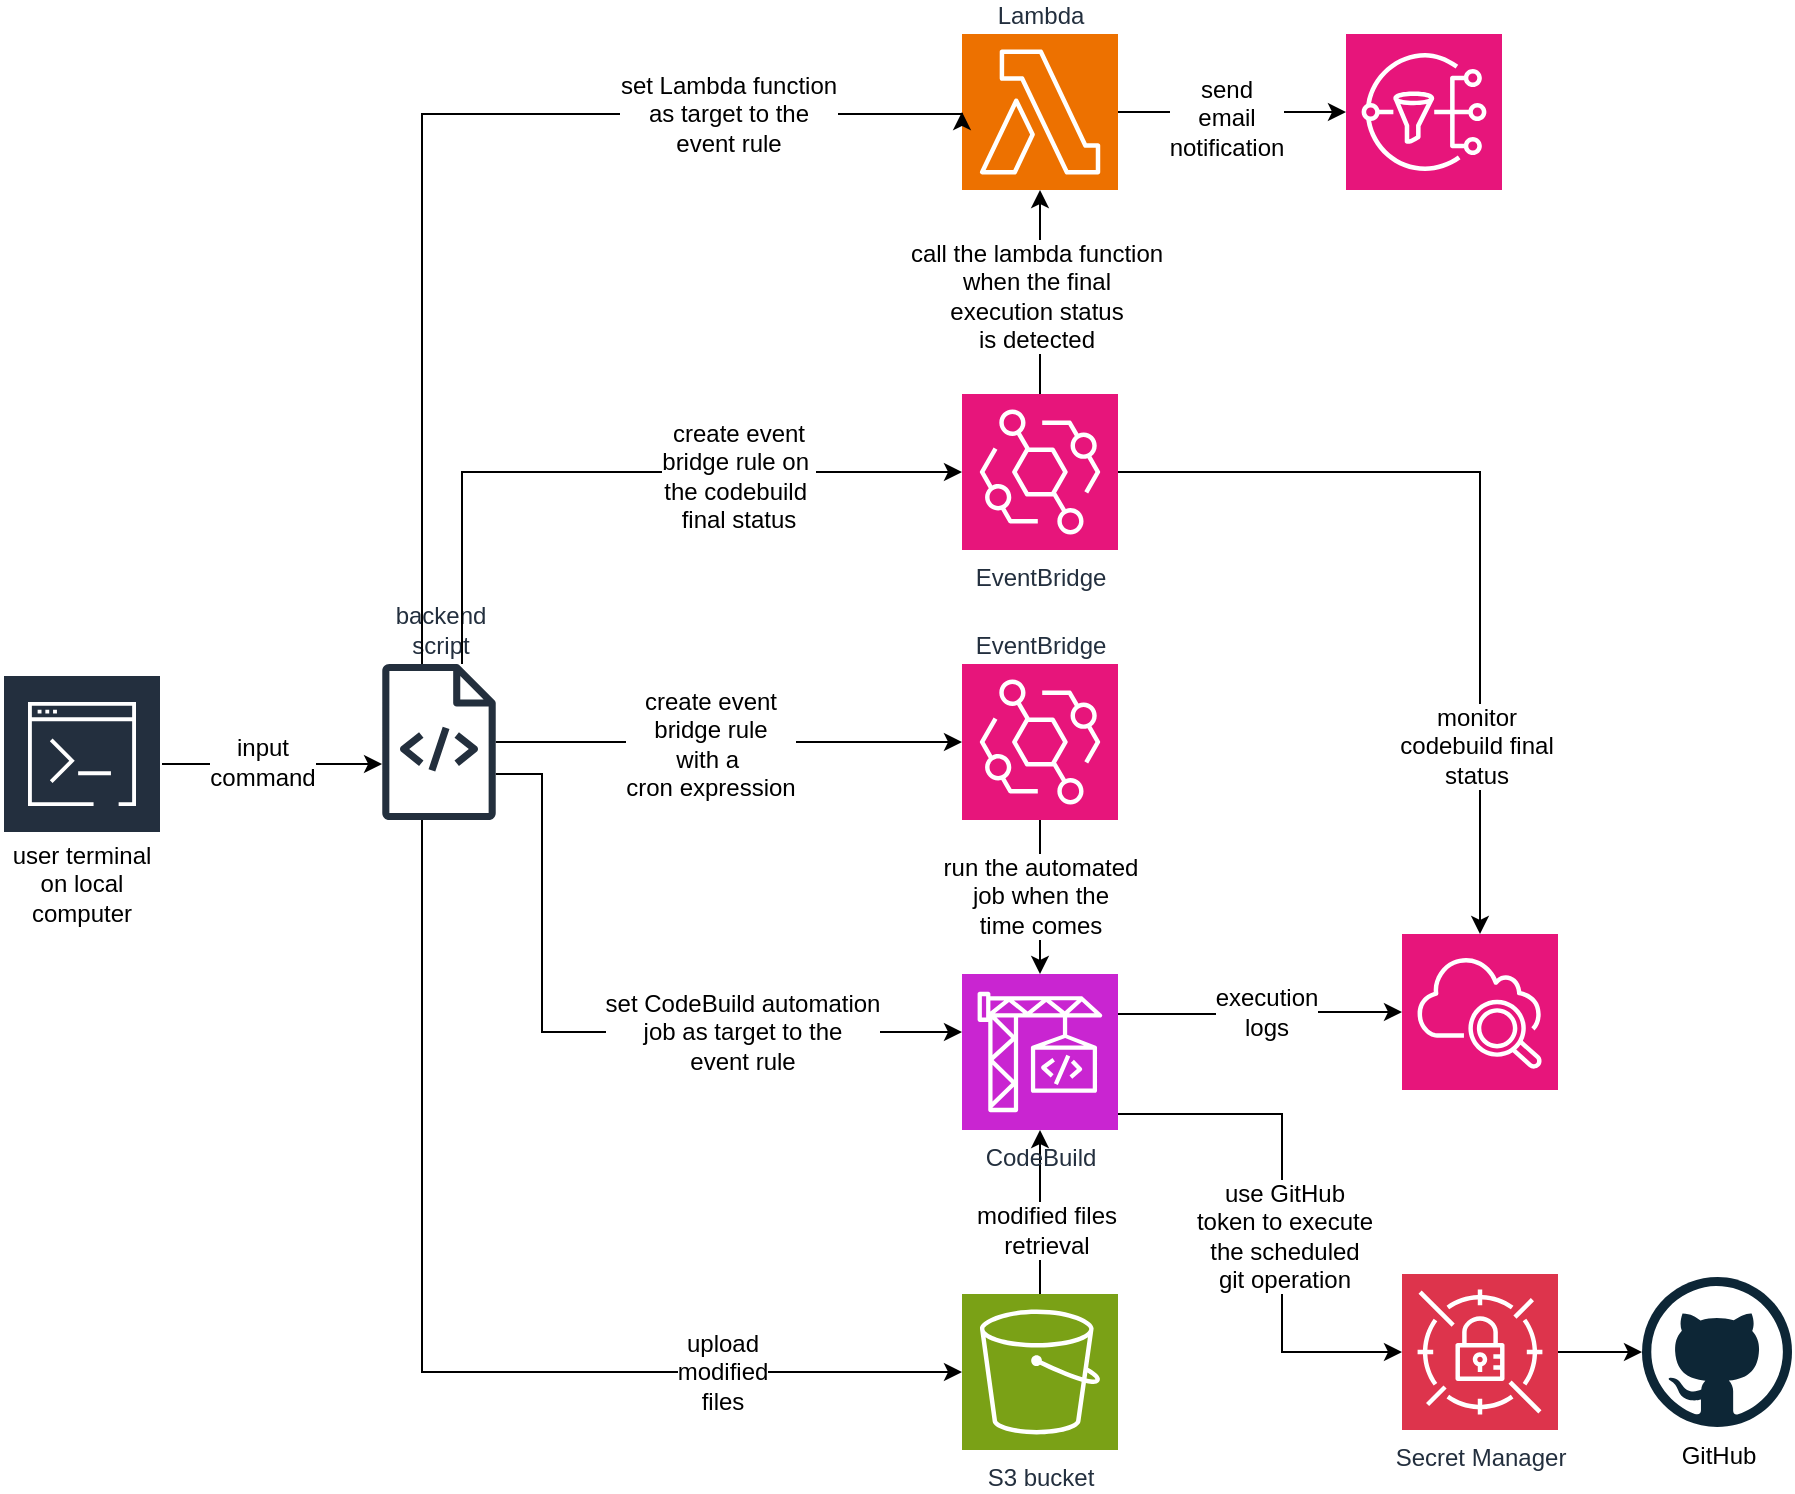 <mxfile version="27.2.0">
  <diagram id="Ht1M8jgEwFfnCIfOTk4-" name="Page-1">
    <mxGraphModel dx="1426" dy="825" grid="1" gridSize="10" guides="1" tooltips="1" connect="1" arrows="1" fold="1" page="1" pageScale="1" pageWidth="1169" pageHeight="827" math="0" shadow="0">
      <root>
        <mxCell id="0" />
        <mxCell id="1" parent="0" />
        <mxCell id="K1tKMwlopPZvNBn4vKgt-2" value="" style="edgeStyle=orthogonalEdgeStyle;rounded=0;orthogonalLoop=1;jettySize=auto;html=1;entryX=-0.002;entryY=0.641;entryDx=0;entryDy=0;entryPerimeter=0;exitX=1;exitY=0.346;exitDx=0;exitDy=0;exitPerimeter=0;" parent="1" source="8bb45uCExNAjwx_7qy6r-6" target="8bb45uCExNAjwx_7qy6r-1" edge="1">
          <mxGeometry relative="1" as="geometry">
            <mxPoint x="190" y="425" as="sourcePoint" />
            <mxPoint x="270" y="416.5" as="targetPoint" />
          </mxGeometry>
        </mxCell>
        <mxCell id="K1tKMwlopPZvNBn4vKgt-19" value="&lt;font style=&quot;font-size: 12px;&quot;&gt;input&lt;/font&gt;&lt;div&gt;&lt;font style=&quot;font-size: 12px;&quot;&gt;command&lt;/font&gt;&lt;/div&gt;" style="edgeLabel;html=1;align=center;verticalAlign=middle;resizable=0;points=[];" parent="K1tKMwlopPZvNBn4vKgt-2" vertex="1" connectable="0">
          <mxGeometry x="-0.102" y="1" relative="1" as="geometry">
            <mxPoint as="offset" />
          </mxGeometry>
        </mxCell>
        <mxCell id="K1tKMwlopPZvNBn4vKgt-26" value="" style="edgeStyle=orthogonalEdgeStyle;rounded=0;orthogonalLoop=1;jettySize=auto;html=1;exitX=1;exitY=0.5;exitDx=0;exitDy=0;exitPerimeter=0;" parent="1" source="8bb45uCExNAjwx_7qy6r-31" target="K1tKMwlopPZvNBn4vKgt-25" edge="1">
          <mxGeometry relative="1" as="geometry">
            <mxPoint x="659.999" y="99" as="sourcePoint" />
          </mxGeometry>
        </mxCell>
        <mxCell id="K1tKMwlopPZvNBn4vKgt-27" value="send&lt;div&gt;email&lt;/div&gt;&lt;div&gt;&lt;span style=&quot;background-color: light-dark(#ffffff, var(--ge-dark-color, #121212)); color: light-dark(rgb(0, 0, 0), rgb(255, 255, 255));&quot;&gt;notification&lt;/span&gt;&lt;/div&gt;" style="edgeLabel;html=1;align=center;verticalAlign=middle;resizable=0;points=[];fontSize=12;" parent="K1tKMwlopPZvNBn4vKgt-26" vertex="1" connectable="0">
          <mxGeometry x="-0.058" y="-3" relative="1" as="geometry">
            <mxPoint as="offset" />
          </mxGeometry>
        </mxCell>
        <mxCell id="K1tKMwlopPZvNBn4vKgt-10" value="EventBridge" style="sketch=0;points=[[0,0,0],[0.25,0,0],[0.5,0,0],[0.75,0,0],[1,0,0],[0,1,0],[0.25,1,0],[0.5,1,0],[0.75,1,0],[1,1,0],[0,0.25,0],[0,0.5,0],[0,0.75,0],[1,0.25,0],[1,0.5,0],[1,0.75,0]];outlineConnect=0;fontColor=#232F3E;fillColor=#E7157B;strokeColor=#ffffff;dashed=0;verticalLabelPosition=top;verticalAlign=bottom;align=center;html=1;fontSize=12;fontStyle=0;aspect=fixed;shape=mxgraph.aws4.resourceIcon;resIcon=mxgraph.aws4.eventbridge;labelPosition=center;" parent="1" vertex="1">
          <mxGeometry x="560" y="375" width="78" height="78" as="geometry" />
        </mxCell>
        <mxCell id="K1tKMwlopPZvNBn4vKgt-25" value="" style="sketch=0;points=[[0,0,0],[0.25,0,0],[0.5,0,0],[0.75,0,0],[1,0,0],[0,1,0],[0.25,1,0],[0.5,1,0],[0.75,1,0],[1,1,0],[0,0.25,0],[0,0.5,0],[0,0.75,0],[1,0.25,0],[1,0.5,0],[1,0.75,0]];outlineConnect=0;fontColor=#232F3E;fillColor=#E7157B;strokeColor=#ffffff;dashed=0;verticalLabelPosition=bottom;verticalAlign=top;align=center;html=1;fontSize=12;fontStyle=0;aspect=fixed;shape=mxgraph.aws4.resourceIcon;resIcon=mxgraph.aws4.sns;" parent="1" vertex="1">
          <mxGeometry x="752" y="60" width="78" height="78" as="geometry" />
        </mxCell>
        <mxCell id="8bb45uCExNAjwx_7qy6r-15" style="edgeStyle=orthogonalEdgeStyle;rounded=0;orthogonalLoop=1;jettySize=auto;html=1;" edge="1" parent="1" source="8bb45uCExNAjwx_7qy6r-1" target="8bb45uCExNAjwx_7qy6r-13">
          <mxGeometry relative="1" as="geometry">
            <Array as="points">
              <mxPoint x="350" y="430" />
              <mxPoint x="350" y="559" />
            </Array>
          </mxGeometry>
        </mxCell>
        <mxCell id="8bb45uCExNAjwx_7qy6r-16" value="&lt;font style=&quot;font-size: 12px;&quot;&gt;set CodeBuild automation&lt;/font&gt;&lt;div&gt;&lt;font style=&quot;font-size: 12px;&quot;&gt;job as target to the&lt;/font&gt;&lt;/div&gt;&lt;div&gt;&lt;font style=&quot;font-size: 12px;&quot;&gt;event rule&lt;/font&gt;&lt;/div&gt;" style="edgeLabel;html=1;align=center;verticalAlign=middle;resizable=0;points=[];" vertex="1" connectable="0" parent="8bb45uCExNAjwx_7qy6r-15">
          <mxGeometry x="0.307" y="3" relative="1" as="geometry">
            <mxPoint x="15" y="3" as="offset" />
          </mxGeometry>
        </mxCell>
        <mxCell id="8bb45uCExNAjwx_7qy6r-19" value="" style="edgeStyle=orthogonalEdgeStyle;rounded=0;orthogonalLoop=1;jettySize=auto;html=1;entryX=0;entryY=0.5;entryDx=0;entryDy=0;entryPerimeter=0;" edge="1" parent="1" source="8bb45uCExNAjwx_7qy6r-1" target="K1tKMwlopPZvNBn4vKgt-10">
          <mxGeometry relative="1" as="geometry">
            <mxPoint x="410" y="414" as="targetPoint" />
          </mxGeometry>
        </mxCell>
        <mxCell id="8bb45uCExNAjwx_7qy6r-20" value="&lt;font style=&quot;font-size: 12px;&quot;&gt;create event&lt;/font&gt;&lt;div&gt;&lt;font style=&quot;font-size: 12px;&quot;&gt;bridge rule&lt;br&gt;with a&amp;nbsp;&lt;/font&gt;&lt;/div&gt;&lt;div&gt;&lt;font style=&quot;font-size: 12px;&quot;&gt;cron expression&lt;/font&gt;&lt;/div&gt;" style="edgeLabel;html=1;align=center;verticalAlign=middle;resizable=0;points=[];" vertex="1" connectable="0" parent="8bb45uCExNAjwx_7qy6r-19">
          <mxGeometry x="-0.084" y="-1" relative="1" as="geometry">
            <mxPoint as="offset" />
          </mxGeometry>
        </mxCell>
        <mxCell id="8bb45uCExNAjwx_7qy6r-1" value="backend&lt;div&gt;script&lt;/div&gt;" style="sketch=0;outlineConnect=0;fontColor=#232F3E;gradientColor=none;fillColor=#232F3D;strokeColor=none;dashed=0;verticalLabelPosition=top;verticalAlign=bottom;align=center;html=1;fontSize=12;fontStyle=0;aspect=fixed;pointerEvents=1;shape=mxgraph.aws4.source_code;labelPosition=center;" vertex="1" parent="1">
          <mxGeometry x="270" y="375" width="57" height="78" as="geometry" />
        </mxCell>
        <mxCell id="8bb45uCExNAjwx_7qy6r-6" value="&lt;span style=&quot;font-size: 12px; font-weight: 400; text-wrap-mode: nowrap; background-color: rgb(255, 255, 255);&quot;&gt;&lt;font style=&quot;color: rgb(0, 0, 0);&quot;&gt;user terminal&lt;br&gt;on local&lt;br&gt;computer&lt;/font&gt;&lt;/span&gt;" style="sketch=0;outlineConnect=0;fontColor=#232F3E;gradientColor=none;strokeColor=#ffffff;fillColor=#232F3E;dashed=0;verticalLabelPosition=middle;verticalAlign=bottom;align=center;html=1;whiteSpace=wrap;fontSize=10;fontStyle=1;spacing=3;shape=mxgraph.aws4.productIcon;prIcon=mxgraph.aws4.command_line_interface;" vertex="1" parent="1">
          <mxGeometry x="80" y="380" width="80" height="130" as="geometry" />
        </mxCell>
        <mxCell id="8bb45uCExNAjwx_7qy6r-22" value="" style="edgeStyle=orthogonalEdgeStyle;rounded=0;orthogonalLoop=1;jettySize=auto;html=1;" edge="1" parent="1" source="8bb45uCExNAjwx_7qy6r-8" target="8bb45uCExNAjwx_7qy6r-13">
          <mxGeometry relative="1" as="geometry" />
        </mxCell>
        <mxCell id="8bb45uCExNAjwx_7qy6r-24" value="&lt;font style=&quot;font-size: 12px;&quot;&gt;modified files&lt;br&gt;retrieval&lt;/font&gt;" style="edgeLabel;html=1;align=center;verticalAlign=middle;resizable=0;points=[];" vertex="1" connectable="0" parent="8bb45uCExNAjwx_7qy6r-22">
          <mxGeometry x="-0.222" y="-3" relative="1" as="geometry">
            <mxPoint as="offset" />
          </mxGeometry>
        </mxCell>
        <mxCell id="8bb45uCExNAjwx_7qy6r-8" value="S3 bucket" style="sketch=0;points=[[0,0,0],[0.25,0,0],[0.5,0,0],[0.75,0,0],[1,0,0],[0,1,0],[0.25,1,0],[0.5,1,0],[0.75,1,0],[1,1,0],[0,0.25,0],[0,0.5,0],[0,0.75,0],[1,0.25,0],[1,0.5,0],[1,0.75,0]];outlineConnect=0;fontColor=#232F3E;fillColor=#7AA116;strokeColor=#ffffff;dashed=0;verticalLabelPosition=bottom;verticalAlign=top;align=center;html=1;fontSize=12;fontStyle=0;aspect=fixed;shape=mxgraph.aws4.resourceIcon;resIcon=mxgraph.aws4.s3;" vertex="1" parent="1">
          <mxGeometry x="560" y="690" width="78" height="78" as="geometry" />
        </mxCell>
        <mxCell id="8bb45uCExNAjwx_7qy6r-10" style="edgeStyle=orthogonalEdgeStyle;rounded=0;orthogonalLoop=1;jettySize=auto;html=1;entryX=0;entryY=0.5;entryDx=0;entryDy=0;entryPerimeter=0;" edge="1" parent="1" source="8bb45uCExNAjwx_7qy6r-1" target="8bb45uCExNAjwx_7qy6r-8">
          <mxGeometry relative="1" as="geometry">
            <Array as="points">
              <mxPoint x="290" y="729" />
            </Array>
          </mxGeometry>
        </mxCell>
        <mxCell id="8bb45uCExNAjwx_7qy6r-11" value="&lt;font style=&quot;font-size: 12px;&quot;&gt;upload&lt;/font&gt;&lt;div&gt;&lt;font style=&quot;font-size: 12px;&quot;&gt;modified&lt;/font&gt;&lt;div&gt;&lt;font style=&quot;font-size: 12px;&quot;&gt;files&lt;/font&gt;&lt;/div&gt;&lt;/div&gt;" style="edgeLabel;html=1;align=center;verticalAlign=middle;resizable=0;points=[];" vertex="1" connectable="0" parent="8bb45uCExNAjwx_7qy6r-10">
          <mxGeometry x="-0.367" y="2" relative="1" as="geometry">
            <mxPoint x="148" y="103" as="offset" />
          </mxGeometry>
        </mxCell>
        <mxCell id="8bb45uCExNAjwx_7qy6r-21" value="" style="edgeStyle=orthogonalEdgeStyle;rounded=0;orthogonalLoop=1;jettySize=auto;html=1;startArrow=classic;startFill=1;endArrow=none;endFill=0;" edge="1" parent="1" source="8bb45uCExNAjwx_7qy6r-13" target="K1tKMwlopPZvNBn4vKgt-10">
          <mxGeometry relative="1" as="geometry" />
        </mxCell>
        <mxCell id="8bb45uCExNAjwx_7qy6r-43" value="&lt;font style=&quot;font-size: 12px;&quot;&gt;run the automated&lt;br&gt;job when the&lt;br&gt;time comes&lt;/font&gt;" style="edgeLabel;html=1;align=center;verticalAlign=middle;resizable=0;points=[];" vertex="1" connectable="0" parent="8bb45uCExNAjwx_7qy6r-21">
          <mxGeometry x="0.234" y="-3" relative="1" as="geometry">
            <mxPoint x="-3" y="8" as="offset" />
          </mxGeometry>
        </mxCell>
        <mxCell id="8bb45uCExNAjwx_7qy6r-26" value="" style="edgeStyle=orthogonalEdgeStyle;rounded=0;orthogonalLoop=1;jettySize=auto;html=1;" edge="1" parent="1" source="8bb45uCExNAjwx_7qy6r-13" target="8bb45uCExNAjwx_7qy6r-25">
          <mxGeometry relative="1" as="geometry">
            <Array as="points">
              <mxPoint x="689" y="550" />
              <mxPoint x="689" y="549" />
            </Array>
          </mxGeometry>
        </mxCell>
        <mxCell id="8bb45uCExNAjwx_7qy6r-27" value="&lt;font style=&quot;font-size: 12px;&quot;&gt;execution&lt;/font&gt;&lt;div&gt;&lt;font style=&quot;font-size: 12px;&quot;&gt;logs&lt;/font&gt;&lt;/div&gt;" style="edgeLabel;html=1;align=center;verticalAlign=middle;resizable=0;points=[];" vertex="1" connectable="0" parent="8bb45uCExNAjwx_7qy6r-26">
          <mxGeometry x="0.045" relative="1" as="geometry">
            <mxPoint as="offset" />
          </mxGeometry>
        </mxCell>
        <mxCell id="8bb45uCExNAjwx_7qy6r-46" style="edgeStyle=orthogonalEdgeStyle;rounded=0;orthogonalLoop=1;jettySize=auto;html=1;entryX=0;entryY=0.5;entryDx=0;entryDy=0;entryPerimeter=0;" edge="1" parent="1" source="8bb45uCExNAjwx_7qy6r-13" target="8bb45uCExNAjwx_7qy6r-47">
          <mxGeometry relative="1" as="geometry">
            <Array as="points">
              <mxPoint x="720" y="600" />
              <mxPoint x="720" y="719" />
            </Array>
          </mxGeometry>
        </mxCell>
        <mxCell id="8bb45uCExNAjwx_7qy6r-50" value="use GitHub&lt;br&gt;token to execute&lt;br&gt;the scheduled&lt;br&gt;git operation" style="edgeLabel;html=1;align=center;verticalAlign=middle;resizable=0;points=[];fontSize=12;" vertex="1" connectable="0" parent="8bb45uCExNAjwx_7qy6r-46">
          <mxGeometry x="-0.022" y="1" relative="1" as="geometry">
            <mxPoint y="15" as="offset" />
          </mxGeometry>
        </mxCell>
        <mxCell id="8bb45uCExNAjwx_7qy6r-13" value="CodeBuild" style="sketch=0;points=[[0,0,0],[0.25,0,0],[0.5,0,0],[0.75,0,0],[1,0,0],[0,1,0],[0.25,1,0],[0.5,1,0],[0.75,1,0],[1,1,0],[0,0.25,0],[0,0.5,0],[0,0.75,0],[1,0.25,0],[1,0.5,0],[1,0.75,0]];outlineConnect=0;fontColor=#232F3E;fillColor=#C925D1;strokeColor=#ffffff;dashed=0;verticalLabelPosition=bottom;verticalAlign=top;align=center;html=1;fontSize=12;fontStyle=0;aspect=fixed;shape=mxgraph.aws4.resourceIcon;resIcon=mxgraph.aws4.codebuild;" vertex="1" parent="1">
          <mxGeometry x="560" y="530" width="78" height="78" as="geometry" />
        </mxCell>
        <mxCell id="8bb45uCExNAjwx_7qy6r-25" value="" style="sketch=0;points=[[0,0,0],[0.25,0,0],[0.5,0,0],[0.75,0,0],[1,0,0],[0,1,0],[0.25,1,0],[0.5,1,0],[0.75,1,0],[1,1,0],[0,0.25,0],[0,0.5,0],[0,0.75,0],[1,0.25,0],[1,0.5,0],[1,0.75,0]];points=[[0,0,0],[0.25,0,0],[0.5,0,0],[0.75,0,0],[1,0,0],[0,1,0],[0.25,1,0],[0.5,1,0],[0.75,1,0],[1,1,0],[0,0.25,0],[0,0.5,0],[0,0.75,0],[1,0.25,0],[1,0.5,0],[1,0.75,0]];outlineConnect=0;fontColor=#232F3E;fillColor=#E7157B;strokeColor=#ffffff;dashed=0;verticalLabelPosition=bottom;verticalAlign=top;align=center;html=1;fontSize=12;fontStyle=0;aspect=fixed;shape=mxgraph.aws4.resourceIcon;resIcon=mxgraph.aws4.cloudwatch_2;" vertex="1" parent="1">
          <mxGeometry x="780" y="510" width="78" height="78" as="geometry" />
        </mxCell>
        <mxCell id="8bb45uCExNAjwx_7qy6r-28" value="EventBridge" style="sketch=0;points=[[0,0,0],[0.25,0,0],[0.5,0,0],[0.75,0,0],[1,0,0],[0,1,0],[0.25,1,0],[0.5,1,0],[0.75,1,0],[1,1,0],[0,0.25,0],[0,0.5,0],[0,0.75,0],[1,0.25,0],[1,0.5,0],[1,0.75,0]];outlineConnect=0;fontColor=#232F3E;fillColor=#E7157B;strokeColor=#ffffff;dashed=0;verticalLabelPosition=bottom;verticalAlign=top;align=center;html=1;fontSize=12;fontStyle=0;aspect=fixed;shape=mxgraph.aws4.resourceIcon;resIcon=mxgraph.aws4.eventbridge;labelPosition=center;" vertex="1" parent="1">
          <mxGeometry x="560" y="240" width="78" height="78" as="geometry" />
        </mxCell>
        <mxCell id="8bb45uCExNAjwx_7qy6r-29" style="edgeStyle=orthogonalEdgeStyle;rounded=0;orthogonalLoop=1;jettySize=auto;html=1;entryX=0;entryY=0.5;entryDx=0;entryDy=0;entryPerimeter=0;" edge="1" parent="1" source="8bb45uCExNAjwx_7qy6r-1" target="8bb45uCExNAjwx_7qy6r-28">
          <mxGeometry relative="1" as="geometry">
            <Array as="points">
              <mxPoint x="310" y="279" />
            </Array>
          </mxGeometry>
        </mxCell>
        <mxCell id="8bb45uCExNAjwx_7qy6r-30" value="&lt;font style=&quot;font-size: 12px;&quot;&gt;create event&lt;/font&gt;&lt;div&gt;&lt;font style=&quot;font-size: 12px;&quot;&gt;bridge rule on&amp;nbsp;&lt;/font&gt;&lt;/div&gt;&lt;div&gt;&lt;font style=&quot;font-size: 12px;&quot;&gt;the codebuild&amp;nbsp;&lt;/font&gt;&lt;/div&gt;&lt;div&gt;&lt;font style=&quot;font-size: 12px;&quot;&gt;final status&lt;/font&gt;&lt;/div&gt;" style="edgeLabel;html=1;align=center;verticalAlign=middle;resizable=0;points=[];" vertex="1" connectable="0" parent="8bb45uCExNAjwx_7qy6r-29">
          <mxGeometry x="0.354" y="-2" relative="1" as="geometry">
            <mxPoint as="offset" />
          </mxGeometry>
        </mxCell>
        <mxCell id="8bb45uCExNAjwx_7qy6r-34" value="" style="edgeStyle=orthogonalEdgeStyle;rounded=0;orthogonalLoop=1;jettySize=auto;html=1;startArrow=classic;startFill=1;endArrow=none;endFill=0;" edge="1" parent="1" source="8bb45uCExNAjwx_7qy6r-31" target="8bb45uCExNAjwx_7qy6r-28">
          <mxGeometry relative="1" as="geometry" />
        </mxCell>
        <mxCell id="8bb45uCExNAjwx_7qy6r-44" value="&lt;font style=&quot;font-size: 12px;&quot;&gt;call the lambda function&lt;br&gt;when the final&lt;br&gt;execution status&lt;br&gt;is detected&lt;/font&gt;" style="edgeLabel;html=1;align=center;verticalAlign=middle;resizable=0;points=[];" vertex="1" connectable="0" parent="8bb45uCExNAjwx_7qy6r-34">
          <mxGeometry x="0.043" y="-2" relative="1" as="geometry">
            <mxPoint as="offset" />
          </mxGeometry>
        </mxCell>
        <mxCell id="8bb45uCExNAjwx_7qy6r-31" value="Lambda" style="sketch=0;points=[[0,0,0],[0.25,0,0],[0.5,0,0],[0.75,0,0],[1,0,0],[0,1,0],[0.25,1,0],[0.5,1,0],[0.75,1,0],[1,1,0],[0,0.25,0],[0,0.5,0],[0,0.75,0],[1,0.25,0],[1,0.5,0],[1,0.75,0]];outlineConnect=0;fontColor=#232F3E;fillColor=#ED7100;strokeColor=#ffffff;dashed=0;verticalLabelPosition=top;verticalAlign=bottom;align=center;html=1;fontSize=12;fontStyle=0;aspect=fixed;shape=mxgraph.aws4.resourceIcon;resIcon=mxgraph.aws4.lambda;labelPosition=center;" vertex="1" parent="1">
          <mxGeometry x="560" y="60" width="78" height="78" as="geometry" />
        </mxCell>
        <mxCell id="8bb45uCExNAjwx_7qy6r-32" style="edgeStyle=orthogonalEdgeStyle;rounded=0;orthogonalLoop=1;jettySize=auto;html=1;entryX=0;entryY=0.5;entryDx=0;entryDy=0;entryPerimeter=0;" edge="1" parent="1" source="8bb45uCExNAjwx_7qy6r-1" target="8bb45uCExNAjwx_7qy6r-31">
          <mxGeometry relative="1" as="geometry">
            <Array as="points">
              <mxPoint x="290" y="100" />
              <mxPoint x="560" y="100" />
            </Array>
          </mxGeometry>
        </mxCell>
        <mxCell id="8bb45uCExNAjwx_7qy6r-33" value="&lt;font style=&quot;font-size: 12px;&quot;&gt;set Lambda function&lt;/font&gt;&lt;div&gt;&lt;font style=&quot;font-size: 12px;&quot;&gt;as target to the&lt;/font&gt;&lt;/div&gt;&lt;div&gt;&lt;font style=&quot;font-size: 12px;&quot;&gt;event rule&lt;/font&gt;&lt;/div&gt;" style="edgeLabel;html=1;align=center;verticalAlign=middle;resizable=0;points=[];" vertex="1" connectable="0" parent="8bb45uCExNAjwx_7qy6r-32">
          <mxGeometry x="0.681" y="-2" relative="1" as="geometry">
            <mxPoint x="-31" y="-2" as="offset" />
          </mxGeometry>
        </mxCell>
        <mxCell id="8bb45uCExNAjwx_7qy6r-36" style="edgeStyle=orthogonalEdgeStyle;rounded=0;orthogonalLoop=1;jettySize=auto;html=1;entryX=0.5;entryY=0;entryDx=0;entryDy=0;entryPerimeter=0;" edge="1" parent="1" source="8bb45uCExNAjwx_7qy6r-28" target="8bb45uCExNAjwx_7qy6r-25">
          <mxGeometry relative="1" as="geometry" />
        </mxCell>
        <mxCell id="8bb45uCExNAjwx_7qy6r-38" value="&lt;font style=&quot;font-size: 12px;&quot;&gt;monitor&lt;br&gt;codebuild final&lt;br&gt;status&lt;/font&gt;" style="edgeLabel;html=1;align=center;verticalAlign=middle;resizable=0;points=[];" vertex="1" connectable="0" parent="8bb45uCExNAjwx_7qy6r-36">
          <mxGeometry x="0.541" y="-2" relative="1" as="geometry">
            <mxPoint as="offset" />
          </mxGeometry>
        </mxCell>
        <mxCell id="8bb45uCExNAjwx_7qy6r-45" value="GitHub" style="dashed=0;outlineConnect=0;html=1;align=center;labelPosition=center;verticalLabelPosition=bottom;verticalAlign=top;shape=mxgraph.weblogos.github" vertex="1" parent="1">
          <mxGeometry x="900" y="681.5" width="75" height="75" as="geometry" />
        </mxCell>
        <mxCell id="8bb45uCExNAjwx_7qy6r-49" value="" style="edgeStyle=orthogonalEdgeStyle;rounded=0;orthogonalLoop=1;jettySize=auto;html=1;" edge="1" parent="1" source="8bb45uCExNAjwx_7qy6r-47" target="8bb45uCExNAjwx_7qy6r-45">
          <mxGeometry relative="1" as="geometry" />
        </mxCell>
        <mxCell id="8bb45uCExNAjwx_7qy6r-47" value="Secret Manager" style="sketch=0;points=[[0,0,0],[0.25,0,0],[0.5,0,0],[0.75,0,0],[1,0,0],[0,1,0],[0.25,1,0],[0.5,1,0],[0.75,1,0],[1,1,0],[0,0.25,0],[0,0.5,0],[0,0.75,0],[1,0.25,0],[1,0.5,0],[1,0.75,0]];outlineConnect=0;fontColor=#232F3E;fillColor=#DD344C;strokeColor=#ffffff;dashed=0;verticalLabelPosition=bottom;verticalAlign=top;align=center;html=1;fontSize=12;fontStyle=0;aspect=fixed;shape=mxgraph.aws4.resourceIcon;resIcon=mxgraph.aws4.secrets_manager;" vertex="1" parent="1">
          <mxGeometry x="780" y="680" width="78" height="78" as="geometry" />
        </mxCell>
      </root>
    </mxGraphModel>
  </diagram>
</mxfile>
